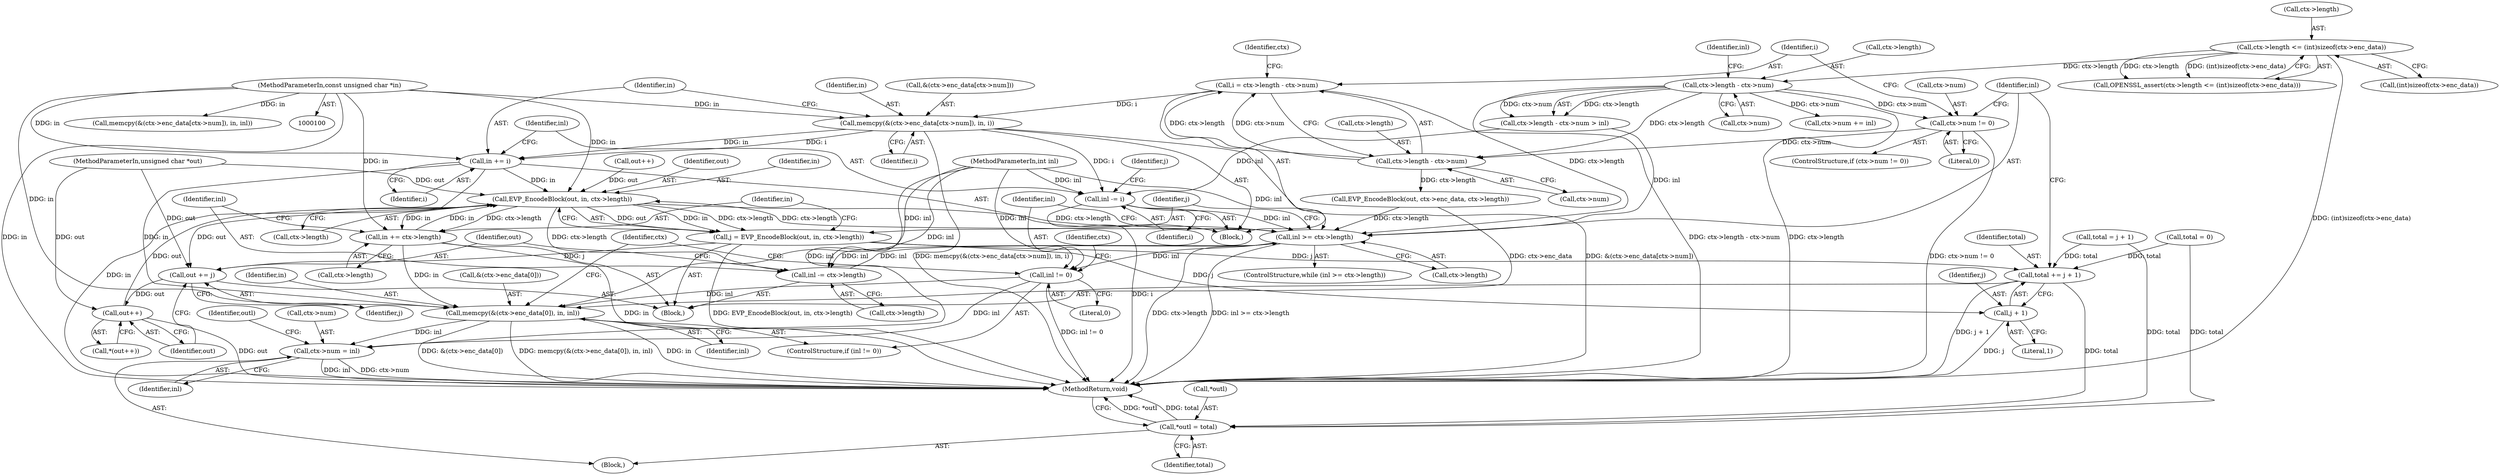 digraph "0_openssl_5b814481f3573fa9677f3a31ee51322e2a22ee6a@API" {
"1000177" [label="(Call,memcpy(&(ctx->enc_data[ctx->num]), in, i))"];
"1000104" [label="(MethodParameterIn,const unsigned char *in)"];
"1000168" [label="(Call,i = ctx->length - ctx->num)"];
"1000170" [label="(Call,ctx->length - ctx->num)"];
"1000135" [label="(Call,ctx->length - ctx->num)"];
"1000123" [label="(Call,ctx->length <= (int)sizeof(ctx->enc_data))"];
"1000162" [label="(Call,ctx->num != 0)"];
"1000188" [label="(Call,in += i)"];
"1000235" [label="(Call,EVP_EncodeBlock(out, in, ctx->length))"];
"1000227" [label="(Call,inl >= ctx->length)"];
"1000246" [label="(Call,inl -= ctx->length)"];
"1000269" [label="(Call,inl != 0)"];
"1000272" [label="(Call,memcpy(&(ctx->enc_data[0]), in, inl))"];
"1000281" [label="(Call,ctx->num = inl)"];
"1000233" [label="(Call,j = EVP_EncodeBlock(out, in, ctx->length))"];
"1000251" [label="(Call,out += j)"];
"1000256" [label="(Call,out++)"];
"1000263" [label="(Call,total += j + 1)"];
"1000286" [label="(Call,*outl = total)"];
"1000265" [label="(Call,j + 1)"];
"1000241" [label="(Call,in += ctx->length)"];
"1000191" [label="(Call,inl -= i)"];
"1000189" [label="(Identifier,in)"];
"1000265" [label="(Call,j + 1)"];
"1000235" [label="(Call,EVP_EncodeBlock(out, in, ctx->length))"];
"1000243" [label="(Call,ctx->length)"];
"1000288" [label="(Identifier,outl)"];
"1000286" [label="(Call,*outl = total)"];
"1000127" [label="(Call,(int)sizeof(ctx->enc_data))"];
"1000191" [label="(Call,inl -= i)"];
"1000187" [label="(Identifier,i)"];
"1000161" [label="(ControlStructure,if (ctx->num != 0))"];
"1000134" [label="(Call,ctx->length - ctx->num > inl)"];
"1000271" [label="(Literal,0)"];
"1000139" [label="(Call,ctx->num)"];
"1000122" [label="(Call,OPENSSL_assert(ctx->length <= (int)sizeof(ctx->enc_data)))"];
"1000162" [label="(Call,ctx->num != 0)"];
"1000104" [label="(MethodParameterIn,const unsigned char *in)"];
"1000188" [label="(Call,in += i)"];
"1000290" [label="(MethodReturn,void)"];
"1000285" [label="(Identifier,inl)"];
"1000226" [label="(ControlStructure,while (inl >= ctx->length))"];
"1000102" [label="(MethodParameterIn,unsigned char *out)"];
"1000232" [label="(Block,)"];
"1000136" [label="(Call,ctx->length)"];
"1000144" [label="(Call,memcpy(&(ctx->enc_data[ctx->num]), in, inl))"];
"1000266" [label="(Identifier,j)"];
"1000174" [label="(Call,ctx->num)"];
"1000256" [label="(Call,out++)"];
"1000236" [label="(Identifier,out)"];
"1000253" [label="(Identifier,j)"];
"1000178" [label="(Call,&(ctx->enc_data[ctx->num]))"];
"1000255" [label="(Call,*(out++))"];
"1000227" [label="(Call,inl >= ctx->length)"];
"1000246" [label="(Call,inl -= ctx->length)"];
"1000238" [label="(Call,ctx->length)"];
"1000280" [label="(Identifier,inl)"];
"1000234" [label="(Identifier,j)"];
"1000169" [label="(Identifier,i)"];
"1000105" [label="(MethodParameterIn,int inl)"];
"1000268" [label="(ControlStructure,if (inl != 0))"];
"1000142" [label="(Identifier,inl)"];
"1000279" [label="(Identifier,in)"];
"1000106" [label="(Block,)"];
"1000221" [label="(Call,total = j + 1)"];
"1000237" [label="(Identifier,in)"];
"1000264" [label="(Identifier,total)"];
"1000110" [label="(Call,total = 0)"];
"1000166" [label="(Literal,0)"];
"1000270" [label="(Identifier,inl)"];
"1000193" [label="(Identifier,i)"];
"1000276" [label="(Identifier,ctx)"];
"1000190" [label="(Identifier,i)"];
"1000186" [label="(Identifier,in)"];
"1000257" [label="(Identifier,out)"];
"1000272" [label="(Call,memcpy(&(ctx->enc_data[0]), in, inl))"];
"1000241" [label="(Call,in += ctx->length)"];
"1000263" [label="(Call,total += j + 1)"];
"1000192" [label="(Identifier,inl)"];
"1000195" [label="(Identifier,j)"];
"1000214" [label="(Call,out++)"];
"1000177" [label="(Call,memcpy(&(ctx->enc_data[ctx->num]), in, i))"];
"1000233" [label="(Call,j = EVP_EncodeBlock(out, in, ctx->length))"];
"1000252" [label="(Identifier,out)"];
"1000155" [label="(Call,ctx->num += inl)"];
"1000171" [label="(Call,ctx->length)"];
"1000248" [label="(Call,ctx->length)"];
"1000247" [label="(Identifier,inl)"];
"1000283" [label="(Identifier,ctx)"];
"1000170" [label="(Call,ctx->length - ctx->num)"];
"1000267" [label="(Literal,1)"];
"1000163" [label="(Call,ctx->num)"];
"1000242" [label="(Identifier,in)"];
"1000167" [label="(Block,)"];
"1000251" [label="(Call,out += j)"];
"1000196" [label="(Call,EVP_EncodeBlock(out, ctx->enc_data, ctx->length))"];
"1000124" [label="(Call,ctx->length)"];
"1000135" [label="(Call,ctx->length - ctx->num)"];
"1000123" [label="(Call,ctx->length <= (int)sizeof(ctx->enc_data))"];
"1000168" [label="(Call,i = ctx->length - ctx->num)"];
"1000281" [label="(Call,ctx->num = inl)"];
"1000269" [label="(Call,inl != 0)"];
"1000282" [label="(Call,ctx->num)"];
"1000287" [label="(Call,*outl)"];
"1000228" [label="(Identifier,inl)"];
"1000273" [label="(Call,&(ctx->enc_data[0]))"];
"1000289" [label="(Identifier,total)"];
"1000181" [label="(Identifier,ctx)"];
"1000229" [label="(Call,ctx->length)"];
"1000177" -> "1000167"  [label="AST: "];
"1000177" -> "1000187"  [label="CFG: "];
"1000178" -> "1000177"  [label="AST: "];
"1000186" -> "1000177"  [label="AST: "];
"1000187" -> "1000177"  [label="AST: "];
"1000189" -> "1000177"  [label="CFG: "];
"1000177" -> "1000290"  [label="DDG: &(ctx->enc_data[ctx->num])"];
"1000177" -> "1000290"  [label="DDG: memcpy(&(ctx->enc_data[ctx->num]), in, i)"];
"1000104" -> "1000177"  [label="DDG: in"];
"1000168" -> "1000177"  [label="DDG: i"];
"1000177" -> "1000188"  [label="DDG: i"];
"1000177" -> "1000188"  [label="DDG: in"];
"1000177" -> "1000191"  [label="DDG: i"];
"1000104" -> "1000100"  [label="AST: "];
"1000104" -> "1000290"  [label="DDG: in"];
"1000104" -> "1000144"  [label="DDG: in"];
"1000104" -> "1000188"  [label="DDG: in"];
"1000104" -> "1000235"  [label="DDG: in"];
"1000104" -> "1000241"  [label="DDG: in"];
"1000104" -> "1000272"  [label="DDG: in"];
"1000168" -> "1000167"  [label="AST: "];
"1000168" -> "1000170"  [label="CFG: "];
"1000169" -> "1000168"  [label="AST: "];
"1000170" -> "1000168"  [label="AST: "];
"1000181" -> "1000168"  [label="CFG: "];
"1000168" -> "1000290"  [label="DDG: ctx->length - ctx->num"];
"1000170" -> "1000168"  [label="DDG: ctx->length"];
"1000170" -> "1000168"  [label="DDG: ctx->num"];
"1000170" -> "1000174"  [label="CFG: "];
"1000171" -> "1000170"  [label="AST: "];
"1000174" -> "1000170"  [label="AST: "];
"1000135" -> "1000170"  [label="DDG: ctx->length"];
"1000162" -> "1000170"  [label="DDG: ctx->num"];
"1000170" -> "1000196"  [label="DDG: ctx->length"];
"1000135" -> "1000134"  [label="AST: "];
"1000135" -> "1000139"  [label="CFG: "];
"1000136" -> "1000135"  [label="AST: "];
"1000139" -> "1000135"  [label="AST: "];
"1000142" -> "1000135"  [label="CFG: "];
"1000135" -> "1000290"  [label="DDG: ctx->length"];
"1000135" -> "1000134"  [label="DDG: ctx->length"];
"1000135" -> "1000134"  [label="DDG: ctx->num"];
"1000123" -> "1000135"  [label="DDG: ctx->length"];
"1000135" -> "1000155"  [label="DDG: ctx->num"];
"1000135" -> "1000162"  [label="DDG: ctx->num"];
"1000135" -> "1000227"  [label="DDG: ctx->length"];
"1000123" -> "1000122"  [label="AST: "];
"1000123" -> "1000127"  [label="CFG: "];
"1000124" -> "1000123"  [label="AST: "];
"1000127" -> "1000123"  [label="AST: "];
"1000122" -> "1000123"  [label="CFG: "];
"1000123" -> "1000290"  [label="DDG: (int)sizeof(ctx->enc_data)"];
"1000123" -> "1000122"  [label="DDG: ctx->length"];
"1000123" -> "1000122"  [label="DDG: (int)sizeof(ctx->enc_data)"];
"1000162" -> "1000161"  [label="AST: "];
"1000162" -> "1000166"  [label="CFG: "];
"1000163" -> "1000162"  [label="AST: "];
"1000166" -> "1000162"  [label="AST: "];
"1000169" -> "1000162"  [label="CFG: "];
"1000228" -> "1000162"  [label="CFG: "];
"1000162" -> "1000290"  [label="DDG: ctx->num != 0"];
"1000188" -> "1000167"  [label="AST: "];
"1000188" -> "1000190"  [label="CFG: "];
"1000189" -> "1000188"  [label="AST: "];
"1000190" -> "1000188"  [label="AST: "];
"1000192" -> "1000188"  [label="CFG: "];
"1000188" -> "1000290"  [label="DDG: in"];
"1000188" -> "1000235"  [label="DDG: in"];
"1000188" -> "1000272"  [label="DDG: in"];
"1000235" -> "1000233"  [label="AST: "];
"1000235" -> "1000238"  [label="CFG: "];
"1000236" -> "1000235"  [label="AST: "];
"1000237" -> "1000235"  [label="AST: "];
"1000238" -> "1000235"  [label="AST: "];
"1000233" -> "1000235"  [label="CFG: "];
"1000235" -> "1000227"  [label="DDG: ctx->length"];
"1000235" -> "1000233"  [label="DDG: out"];
"1000235" -> "1000233"  [label="DDG: in"];
"1000235" -> "1000233"  [label="DDG: ctx->length"];
"1000214" -> "1000235"  [label="DDG: out"];
"1000256" -> "1000235"  [label="DDG: out"];
"1000102" -> "1000235"  [label="DDG: out"];
"1000241" -> "1000235"  [label="DDG: in"];
"1000227" -> "1000235"  [label="DDG: ctx->length"];
"1000235" -> "1000241"  [label="DDG: ctx->length"];
"1000235" -> "1000241"  [label="DDG: in"];
"1000235" -> "1000246"  [label="DDG: ctx->length"];
"1000235" -> "1000251"  [label="DDG: out"];
"1000227" -> "1000226"  [label="AST: "];
"1000227" -> "1000229"  [label="CFG: "];
"1000228" -> "1000227"  [label="AST: "];
"1000229" -> "1000227"  [label="AST: "];
"1000234" -> "1000227"  [label="CFG: "];
"1000270" -> "1000227"  [label="CFG: "];
"1000227" -> "1000290"  [label="DDG: inl >= ctx->length"];
"1000227" -> "1000290"  [label="DDG: ctx->length"];
"1000134" -> "1000227"  [label="DDG: inl"];
"1000191" -> "1000227"  [label="DDG: inl"];
"1000246" -> "1000227"  [label="DDG: inl"];
"1000105" -> "1000227"  [label="DDG: inl"];
"1000196" -> "1000227"  [label="DDG: ctx->length"];
"1000227" -> "1000246"  [label="DDG: inl"];
"1000227" -> "1000269"  [label="DDG: inl"];
"1000246" -> "1000232"  [label="AST: "];
"1000246" -> "1000248"  [label="CFG: "];
"1000247" -> "1000246"  [label="AST: "];
"1000248" -> "1000246"  [label="AST: "];
"1000252" -> "1000246"  [label="CFG: "];
"1000105" -> "1000246"  [label="DDG: inl"];
"1000269" -> "1000268"  [label="AST: "];
"1000269" -> "1000271"  [label="CFG: "];
"1000270" -> "1000269"  [label="AST: "];
"1000271" -> "1000269"  [label="AST: "];
"1000276" -> "1000269"  [label="CFG: "];
"1000283" -> "1000269"  [label="CFG: "];
"1000269" -> "1000290"  [label="DDG: inl != 0"];
"1000105" -> "1000269"  [label="DDG: inl"];
"1000269" -> "1000272"  [label="DDG: inl"];
"1000269" -> "1000281"  [label="DDG: inl"];
"1000272" -> "1000268"  [label="AST: "];
"1000272" -> "1000280"  [label="CFG: "];
"1000273" -> "1000272"  [label="AST: "];
"1000279" -> "1000272"  [label="AST: "];
"1000280" -> "1000272"  [label="AST: "];
"1000283" -> "1000272"  [label="CFG: "];
"1000272" -> "1000290"  [label="DDG: &(ctx->enc_data[0])"];
"1000272" -> "1000290"  [label="DDG: memcpy(&(ctx->enc_data[0]), in, inl)"];
"1000272" -> "1000290"  [label="DDG: in"];
"1000196" -> "1000272"  [label="DDG: ctx->enc_data"];
"1000241" -> "1000272"  [label="DDG: in"];
"1000105" -> "1000272"  [label="DDG: inl"];
"1000272" -> "1000281"  [label="DDG: inl"];
"1000281" -> "1000106"  [label="AST: "];
"1000281" -> "1000285"  [label="CFG: "];
"1000282" -> "1000281"  [label="AST: "];
"1000285" -> "1000281"  [label="AST: "];
"1000288" -> "1000281"  [label="CFG: "];
"1000281" -> "1000290"  [label="DDG: inl"];
"1000281" -> "1000290"  [label="DDG: ctx->num"];
"1000105" -> "1000281"  [label="DDG: inl"];
"1000233" -> "1000232"  [label="AST: "];
"1000234" -> "1000233"  [label="AST: "];
"1000242" -> "1000233"  [label="CFG: "];
"1000233" -> "1000290"  [label="DDG: EVP_EncodeBlock(out, in, ctx->length)"];
"1000233" -> "1000251"  [label="DDG: j"];
"1000233" -> "1000263"  [label="DDG: j"];
"1000233" -> "1000265"  [label="DDG: j"];
"1000251" -> "1000232"  [label="AST: "];
"1000251" -> "1000253"  [label="CFG: "];
"1000252" -> "1000251"  [label="AST: "];
"1000253" -> "1000251"  [label="AST: "];
"1000257" -> "1000251"  [label="CFG: "];
"1000102" -> "1000251"  [label="DDG: out"];
"1000251" -> "1000256"  [label="DDG: out"];
"1000256" -> "1000255"  [label="AST: "];
"1000256" -> "1000257"  [label="CFG: "];
"1000257" -> "1000256"  [label="AST: "];
"1000255" -> "1000256"  [label="CFG: "];
"1000256" -> "1000290"  [label="DDG: out"];
"1000102" -> "1000256"  [label="DDG: out"];
"1000263" -> "1000232"  [label="AST: "];
"1000263" -> "1000265"  [label="CFG: "];
"1000264" -> "1000263"  [label="AST: "];
"1000265" -> "1000263"  [label="AST: "];
"1000228" -> "1000263"  [label="CFG: "];
"1000263" -> "1000290"  [label="DDG: j + 1"];
"1000221" -> "1000263"  [label="DDG: total"];
"1000110" -> "1000263"  [label="DDG: total"];
"1000263" -> "1000286"  [label="DDG: total"];
"1000286" -> "1000106"  [label="AST: "];
"1000286" -> "1000289"  [label="CFG: "];
"1000287" -> "1000286"  [label="AST: "];
"1000289" -> "1000286"  [label="AST: "];
"1000290" -> "1000286"  [label="CFG: "];
"1000286" -> "1000290"  [label="DDG: *outl"];
"1000286" -> "1000290"  [label="DDG: total"];
"1000221" -> "1000286"  [label="DDG: total"];
"1000110" -> "1000286"  [label="DDG: total"];
"1000265" -> "1000267"  [label="CFG: "];
"1000266" -> "1000265"  [label="AST: "];
"1000267" -> "1000265"  [label="AST: "];
"1000265" -> "1000290"  [label="DDG: j"];
"1000241" -> "1000232"  [label="AST: "];
"1000241" -> "1000243"  [label="CFG: "];
"1000242" -> "1000241"  [label="AST: "];
"1000243" -> "1000241"  [label="AST: "];
"1000247" -> "1000241"  [label="CFG: "];
"1000241" -> "1000290"  [label="DDG: in"];
"1000191" -> "1000167"  [label="AST: "];
"1000191" -> "1000193"  [label="CFG: "];
"1000192" -> "1000191"  [label="AST: "];
"1000193" -> "1000191"  [label="AST: "];
"1000195" -> "1000191"  [label="CFG: "];
"1000191" -> "1000290"  [label="DDG: i"];
"1000134" -> "1000191"  [label="DDG: inl"];
"1000105" -> "1000191"  [label="DDG: inl"];
}
